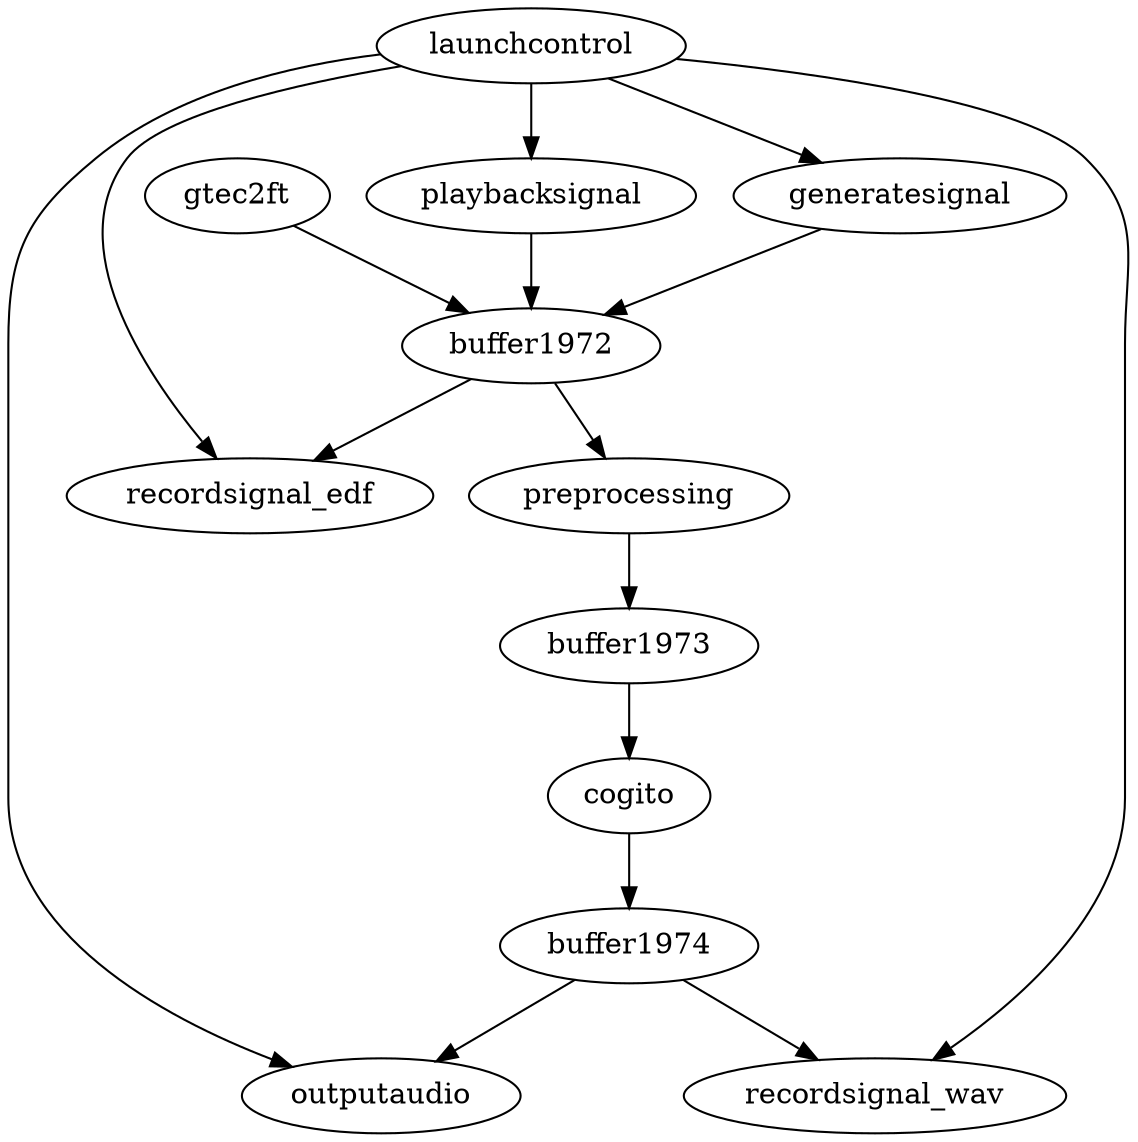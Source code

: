# To convert this into a bitmap representation, do this
#   dot -Tpng -o patch.png patch.dot
#
digraph {
    gtec2ft -> buffer1972;
    launchcontrol -> generatesignal;
    launchcontrol -> playbacksignal;
    generatesignal -> buffer1972;
    playbacksignal -> buffer1972;
    buffer1972 -> preprocessing -> buffer1973;
    buffer1973 -> cogito -> buffer1974;
    buffer1974 -> outputaudio;
    launchcontrol -> outputaudio;
    buffer1972 -> recordsignal_edf;
    buffer1974 -> recordsignal_wav;
    launchcontrol -> recordsignal_edf;
    launchcontrol -> recordsignal_wav;
}
